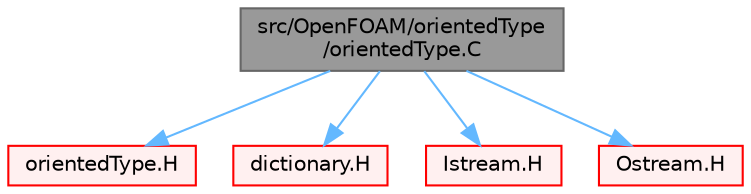 digraph "src/OpenFOAM/orientedType/orientedType.C"
{
 // LATEX_PDF_SIZE
  bgcolor="transparent";
  edge [fontname=Helvetica,fontsize=10,labelfontname=Helvetica,labelfontsize=10];
  node [fontname=Helvetica,fontsize=10,shape=box,height=0.2,width=0.4];
  Node1 [id="Node000001",label="src/OpenFOAM/orientedType\l/orientedType.C",height=0.2,width=0.4,color="gray40", fillcolor="grey60", style="filled", fontcolor="black",tooltip=" "];
  Node1 -> Node2 [id="edge1_Node000001_Node000002",color="steelblue1",style="solid",tooltip=" "];
  Node2 [id="Node000002",label="orientedType.H",height=0.2,width=0.4,color="red", fillcolor="#FFF0F0", style="filled",URL="$orientedType_8H.html",tooltip=" "];
  Node1 -> Node105 [id="edge2_Node000001_Node000105",color="steelblue1",style="solid",tooltip=" "];
  Node105 [id="Node000105",label="dictionary.H",height=0.2,width=0.4,color="red", fillcolor="#FFF0F0", style="filled",URL="$dictionary_8H.html",tooltip=" "];
  Node1 -> Node114 [id="edge3_Node000001_Node000114",color="steelblue1",style="solid",tooltip=" "];
  Node114 [id="Node000114",label="Istream.H",height=0.2,width=0.4,color="red", fillcolor="#FFF0F0", style="filled",URL="$Istream_8H.html",tooltip=" "];
  Node1 -> Node40 [id="edge4_Node000001_Node000040",color="steelblue1",style="solid",tooltip=" "];
  Node40 [id="Node000040",label="Ostream.H",height=0.2,width=0.4,color="red", fillcolor="#FFF0F0", style="filled",URL="$Ostream_8H.html",tooltip=" "];
}
